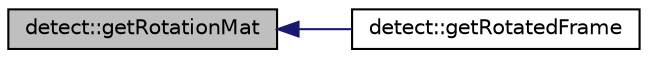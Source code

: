 digraph "detect::getRotationMat"
{
 // INTERACTIVE_SVG=YES
  edge [fontname="Helvetica",fontsize="10",labelfontname="Helvetica",labelfontsize="10"];
  node [fontname="Helvetica",fontsize="10",shape=record];
  rankdir="LR";
  Node26 [label="detect::getRotationMat",height=0.2,width=0.4,color="black", fillcolor="grey75", style="filled", fontcolor="black"];
  Node26 -> Node27 [dir="back",color="midnightblue",fontsize="10",style="solid",fontname="Helvetica"];
  Node27 [label="detect::getRotatedFrame",height=0.2,width=0.4,color="black", fillcolor="white", style="filled",URL="$namespacedetect.html#a4255b78dc057d597b21343918c78e15c"];
}
